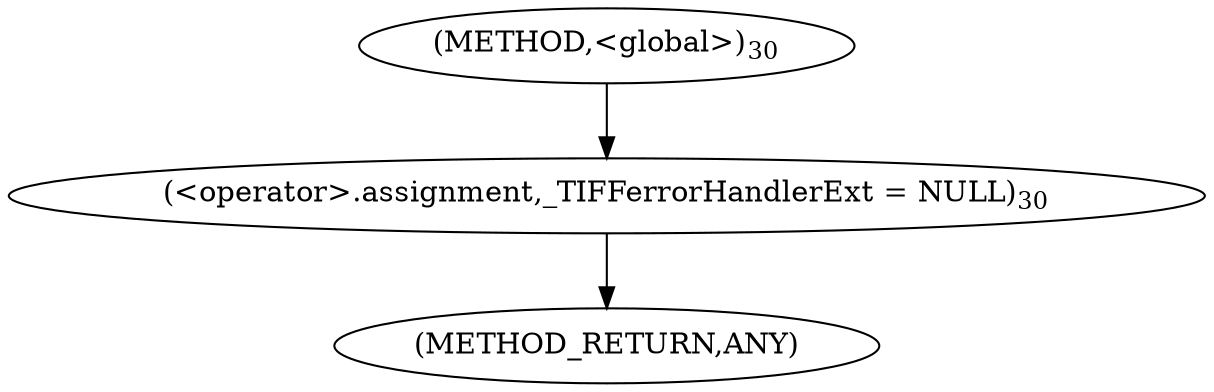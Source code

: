 digraph "&lt;global&gt;" {  
"10642" [label = <(&lt;operator&gt;.assignment,_TIFFerrorHandlerExt = NULL)<SUB>30</SUB>> ]
"10639" [label = <(METHOD,&lt;global&gt;)<SUB>30</SUB>> ]
"10907" [label = <(METHOD_RETURN,ANY)> ]
  "10642" -> "10907" 
  "10639" -> "10642" 
}

